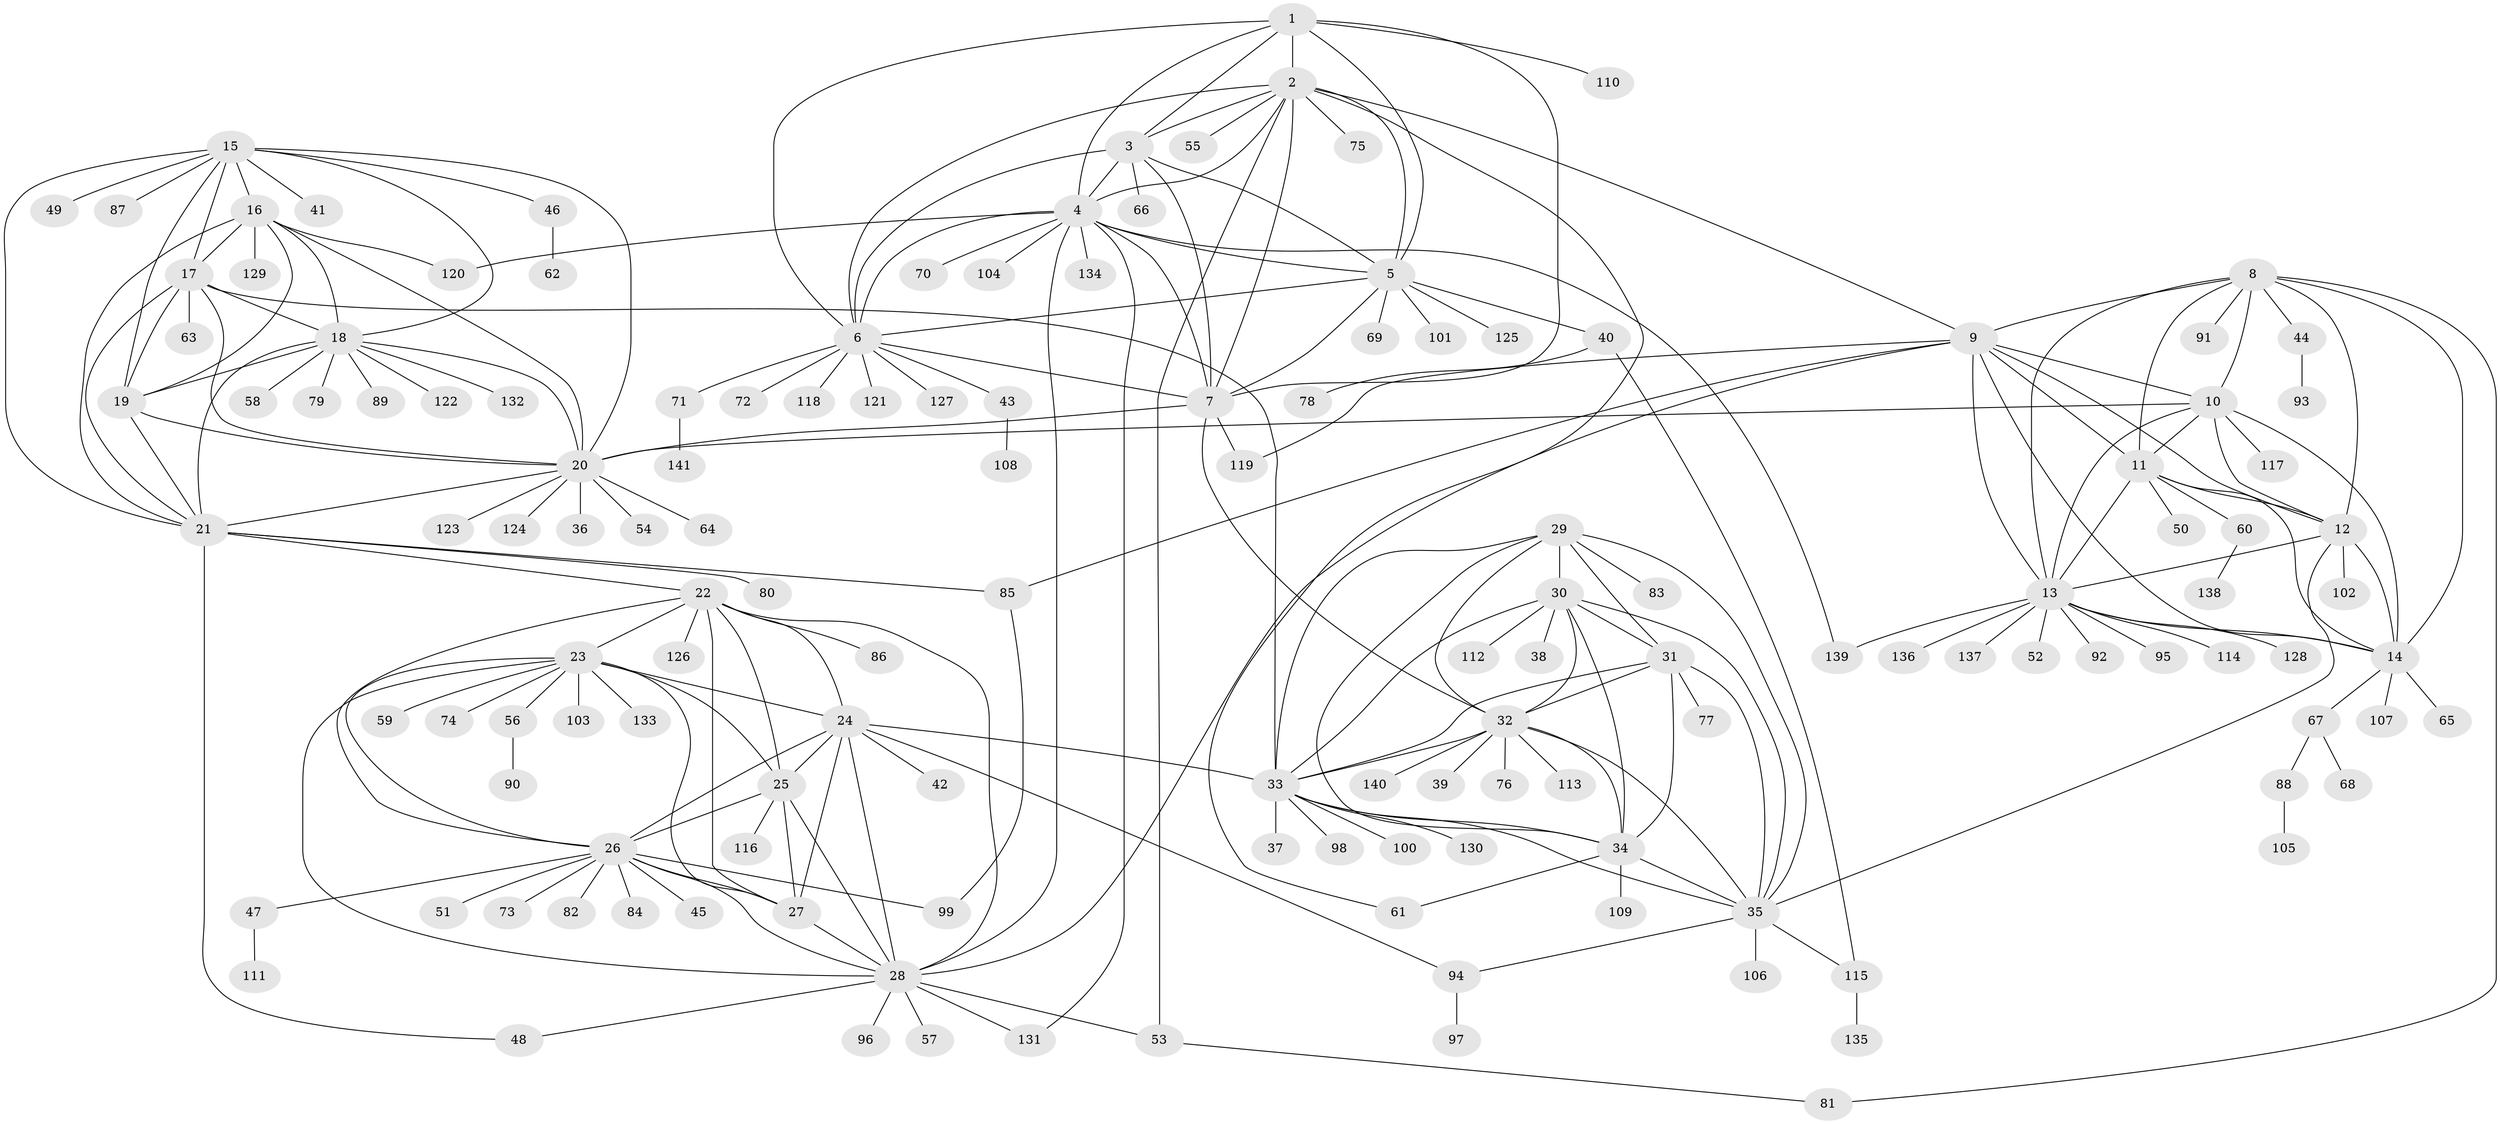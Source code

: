 // coarse degree distribution, {12: 0.02654867256637168, 4: 0.008849557522123894, 7: 0.05309734513274336, 10: 0.04424778761061947, 9: 0.035398230088495575, 18: 0.008849557522123894, 5: 0.02654867256637168, 11: 0.008849557522123894, 16: 0.008849557522123894, 8: 0.008849557522123894, 6: 0.008849557522123894, 1: 0.6460176991150443, 3: 0.02654867256637168, 2: 0.08849557522123894}
// Generated by graph-tools (version 1.1) at 2025/52/02/27/25 19:52:14]
// undirected, 141 vertices, 233 edges
graph export_dot {
graph [start="1"]
  node [color=gray90,style=filled];
  1;
  2;
  3;
  4;
  5;
  6;
  7;
  8;
  9;
  10;
  11;
  12;
  13;
  14;
  15;
  16;
  17;
  18;
  19;
  20;
  21;
  22;
  23;
  24;
  25;
  26;
  27;
  28;
  29;
  30;
  31;
  32;
  33;
  34;
  35;
  36;
  37;
  38;
  39;
  40;
  41;
  42;
  43;
  44;
  45;
  46;
  47;
  48;
  49;
  50;
  51;
  52;
  53;
  54;
  55;
  56;
  57;
  58;
  59;
  60;
  61;
  62;
  63;
  64;
  65;
  66;
  67;
  68;
  69;
  70;
  71;
  72;
  73;
  74;
  75;
  76;
  77;
  78;
  79;
  80;
  81;
  82;
  83;
  84;
  85;
  86;
  87;
  88;
  89;
  90;
  91;
  92;
  93;
  94;
  95;
  96;
  97;
  98;
  99;
  100;
  101;
  102;
  103;
  104;
  105;
  106;
  107;
  108;
  109;
  110;
  111;
  112;
  113;
  114;
  115;
  116;
  117;
  118;
  119;
  120;
  121;
  122;
  123;
  124;
  125;
  126;
  127;
  128;
  129;
  130;
  131;
  132;
  133;
  134;
  135;
  136;
  137;
  138;
  139;
  140;
  141;
  1 -- 2;
  1 -- 3;
  1 -- 4;
  1 -- 5;
  1 -- 6;
  1 -- 7;
  1 -- 110;
  2 -- 3;
  2 -- 4;
  2 -- 5;
  2 -- 6;
  2 -- 7;
  2 -- 9;
  2 -- 53;
  2 -- 55;
  2 -- 61;
  2 -- 75;
  3 -- 4;
  3 -- 5;
  3 -- 6;
  3 -- 7;
  3 -- 66;
  4 -- 5;
  4 -- 6;
  4 -- 7;
  4 -- 28;
  4 -- 70;
  4 -- 104;
  4 -- 120;
  4 -- 131;
  4 -- 134;
  4 -- 139;
  5 -- 6;
  5 -- 7;
  5 -- 40;
  5 -- 69;
  5 -- 101;
  5 -- 125;
  6 -- 7;
  6 -- 43;
  6 -- 71;
  6 -- 72;
  6 -- 118;
  6 -- 121;
  6 -- 127;
  7 -- 20;
  7 -- 32;
  7 -- 119;
  8 -- 9;
  8 -- 10;
  8 -- 11;
  8 -- 12;
  8 -- 13;
  8 -- 14;
  8 -- 44;
  8 -- 81;
  8 -- 91;
  9 -- 10;
  9 -- 11;
  9 -- 12;
  9 -- 13;
  9 -- 14;
  9 -- 28;
  9 -- 85;
  9 -- 119;
  10 -- 11;
  10 -- 12;
  10 -- 13;
  10 -- 14;
  10 -- 20;
  10 -- 117;
  11 -- 12;
  11 -- 13;
  11 -- 14;
  11 -- 50;
  11 -- 60;
  12 -- 13;
  12 -- 14;
  12 -- 35;
  12 -- 102;
  13 -- 14;
  13 -- 52;
  13 -- 92;
  13 -- 95;
  13 -- 114;
  13 -- 128;
  13 -- 136;
  13 -- 137;
  13 -- 139;
  14 -- 65;
  14 -- 67;
  14 -- 107;
  15 -- 16;
  15 -- 17;
  15 -- 18;
  15 -- 19;
  15 -- 20;
  15 -- 21;
  15 -- 41;
  15 -- 46;
  15 -- 49;
  15 -- 87;
  16 -- 17;
  16 -- 18;
  16 -- 19;
  16 -- 20;
  16 -- 21;
  16 -- 120;
  16 -- 129;
  17 -- 18;
  17 -- 19;
  17 -- 20;
  17 -- 21;
  17 -- 33;
  17 -- 63;
  18 -- 19;
  18 -- 20;
  18 -- 21;
  18 -- 58;
  18 -- 79;
  18 -- 89;
  18 -- 122;
  18 -- 132;
  19 -- 20;
  19 -- 21;
  20 -- 21;
  20 -- 36;
  20 -- 54;
  20 -- 64;
  20 -- 123;
  20 -- 124;
  21 -- 22;
  21 -- 48;
  21 -- 80;
  21 -- 85;
  22 -- 23;
  22 -- 24;
  22 -- 25;
  22 -- 26;
  22 -- 27;
  22 -- 28;
  22 -- 86;
  22 -- 126;
  23 -- 24;
  23 -- 25;
  23 -- 26;
  23 -- 27;
  23 -- 28;
  23 -- 56;
  23 -- 59;
  23 -- 74;
  23 -- 103;
  23 -- 133;
  24 -- 25;
  24 -- 26;
  24 -- 27;
  24 -- 28;
  24 -- 33;
  24 -- 42;
  24 -- 94;
  25 -- 26;
  25 -- 27;
  25 -- 28;
  25 -- 116;
  26 -- 27;
  26 -- 28;
  26 -- 45;
  26 -- 47;
  26 -- 51;
  26 -- 73;
  26 -- 82;
  26 -- 84;
  26 -- 99;
  27 -- 28;
  28 -- 48;
  28 -- 53;
  28 -- 57;
  28 -- 96;
  28 -- 131;
  29 -- 30;
  29 -- 31;
  29 -- 32;
  29 -- 33;
  29 -- 34;
  29 -- 35;
  29 -- 83;
  30 -- 31;
  30 -- 32;
  30 -- 33;
  30 -- 34;
  30 -- 35;
  30 -- 38;
  30 -- 112;
  31 -- 32;
  31 -- 33;
  31 -- 34;
  31 -- 35;
  31 -- 77;
  32 -- 33;
  32 -- 34;
  32 -- 35;
  32 -- 39;
  32 -- 76;
  32 -- 113;
  32 -- 140;
  33 -- 34;
  33 -- 35;
  33 -- 37;
  33 -- 98;
  33 -- 100;
  33 -- 130;
  34 -- 35;
  34 -- 61;
  34 -- 109;
  35 -- 94;
  35 -- 106;
  35 -- 115;
  40 -- 78;
  40 -- 115;
  43 -- 108;
  44 -- 93;
  46 -- 62;
  47 -- 111;
  53 -- 81;
  56 -- 90;
  60 -- 138;
  67 -- 68;
  67 -- 88;
  71 -- 141;
  85 -- 99;
  88 -- 105;
  94 -- 97;
  115 -- 135;
}
